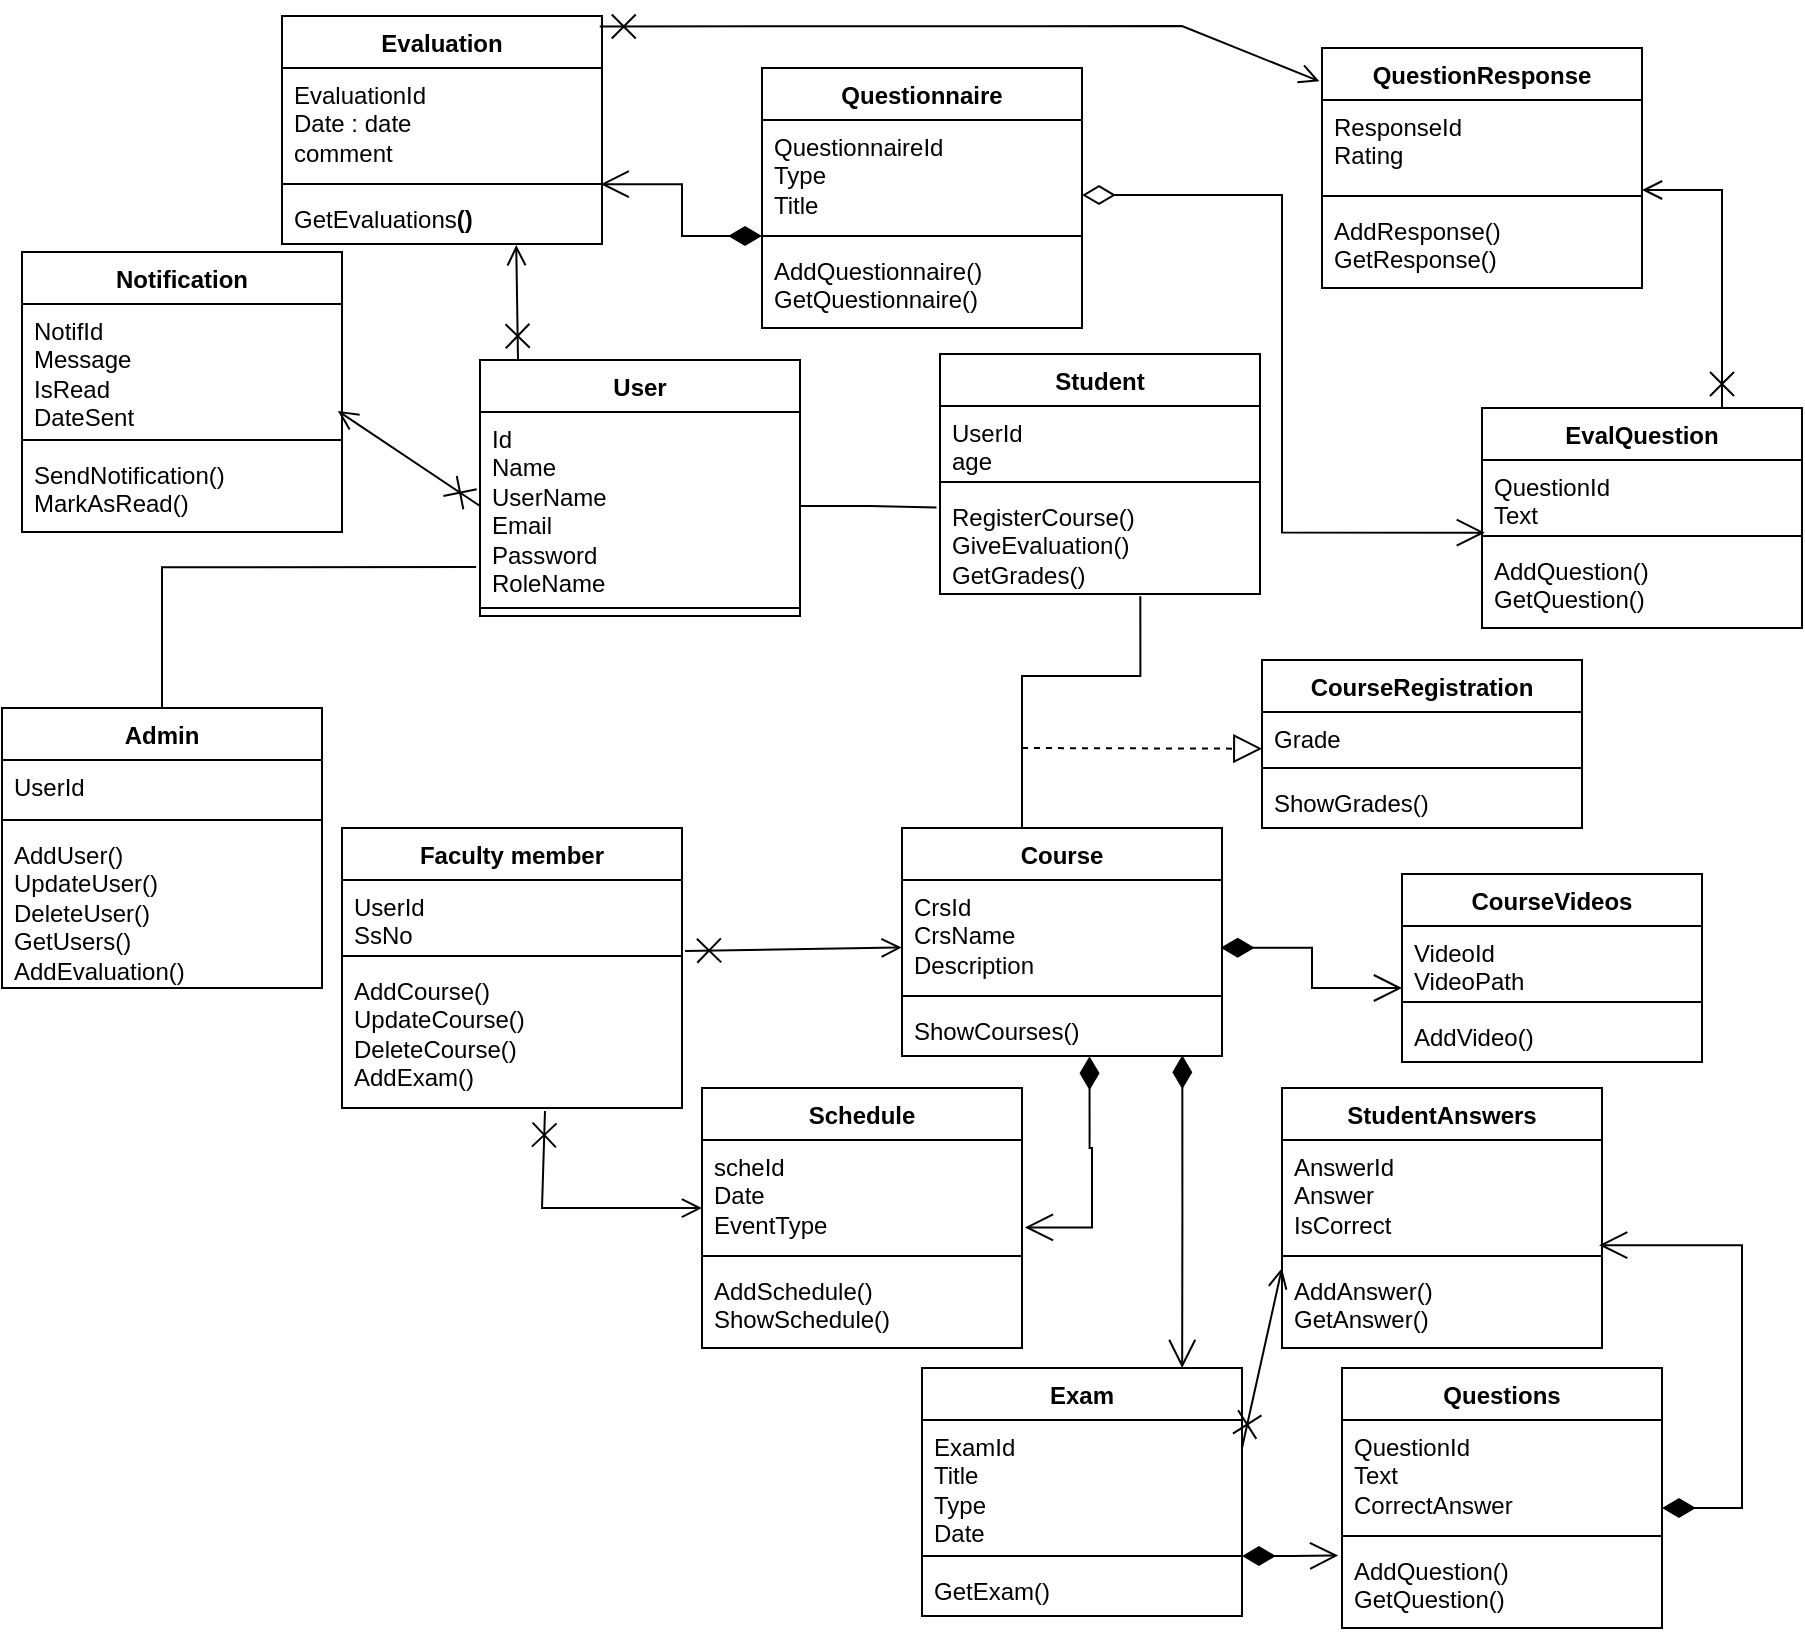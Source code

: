 <mxfile version="26.2.14">
  <diagram name="Page-1" id="9f46799a-70d6-7492-0946-bef42562c5a5">
    <mxGraphModel dx="732" dy="328" grid="1" gridSize="10" guides="1" tooltips="1" connect="1" arrows="1" fold="1" page="1" pageScale="1" pageWidth="1100" pageHeight="850" background="none" math="0" shadow="0">
      <root>
        <mxCell id="0" />
        <mxCell id="1" parent="0" />
        <mxCell id="fov3tvsZW59ARb7Naj-n-1" value="User" style="swimlane;fontStyle=1;align=center;verticalAlign=top;childLayout=stackLayout;horizontal=1;startSize=26;horizontalStack=0;resizeParent=1;resizeParentMax=0;resizeLast=0;collapsible=1;marginBottom=0;whiteSpace=wrap;html=1;" vertex="1" parent="1">
          <mxGeometry x="249" y="206" width="160" height="128" as="geometry" />
        </mxCell>
        <mxCell id="fov3tvsZW59ARb7Naj-n-2" value="&lt;div&gt;Id&lt;/div&gt;Name&lt;div&gt;UserName&lt;/div&gt;&lt;div&gt;&lt;span style=&quot;background-color: transparent; color: light-dark(rgb(0, 0, 0), rgb(255, 255, 255));&quot;&gt;Email&lt;/span&gt;&lt;/div&gt;&lt;div&gt;Password&amp;nbsp;&lt;/div&gt;&lt;div&gt;RoleName&lt;br&gt;&lt;div&gt;&lt;br&gt;&lt;/div&gt;&lt;/div&gt;" style="text;strokeColor=none;fillColor=none;align=left;verticalAlign=top;spacingLeft=4;spacingRight=4;overflow=hidden;rotatable=0;points=[[0,0.5],[1,0.5]];portConstraint=eastwest;whiteSpace=wrap;html=1;" vertex="1" parent="fov3tvsZW59ARb7Naj-n-1">
          <mxGeometry y="26" width="160" height="94" as="geometry" />
        </mxCell>
        <mxCell id="fov3tvsZW59ARb7Naj-n-3" value="" style="line;strokeWidth=1;fillColor=none;align=left;verticalAlign=middle;spacingTop=-1;spacingLeft=3;spacingRight=3;rotatable=0;labelPosition=right;points=[];portConstraint=eastwest;strokeColor=inherit;" vertex="1" parent="fov3tvsZW59ARb7Naj-n-1">
          <mxGeometry y="120" width="160" height="8" as="geometry" />
        </mxCell>
        <mxCell id="fov3tvsZW59ARb7Naj-n-5" value="Student" style="swimlane;fontStyle=1;align=center;verticalAlign=top;childLayout=stackLayout;horizontal=1;startSize=26;horizontalStack=0;resizeParent=1;resizeParentMax=0;resizeLast=0;collapsible=1;marginBottom=0;whiteSpace=wrap;html=1;" vertex="1" parent="1">
          <mxGeometry x="479" y="203" width="160" height="120" as="geometry">
            <mxRectangle x="190" y="400" width="80" height="30" as="alternateBounds" />
          </mxGeometry>
        </mxCell>
        <mxCell id="fov3tvsZW59ARb7Naj-n-6" value="UserId&lt;div&gt;age&lt;/div&gt;" style="text;strokeColor=none;fillColor=none;align=left;verticalAlign=top;spacingLeft=4;spacingRight=4;overflow=hidden;rotatable=0;points=[[0,0.5],[1,0.5]];portConstraint=eastwest;whiteSpace=wrap;html=1;" vertex="1" parent="fov3tvsZW59ARb7Naj-n-5">
          <mxGeometry y="26" width="160" height="34" as="geometry" />
        </mxCell>
        <mxCell id="fov3tvsZW59ARb7Naj-n-7" value="" style="line;strokeWidth=1;fillColor=none;align=left;verticalAlign=middle;spacingTop=-1;spacingLeft=3;spacingRight=3;rotatable=0;labelPosition=right;points=[];portConstraint=eastwest;strokeColor=inherit;" vertex="1" parent="fov3tvsZW59ARb7Naj-n-5">
          <mxGeometry y="60" width="160" height="8" as="geometry" />
        </mxCell>
        <mxCell id="fov3tvsZW59ARb7Naj-n-8" value="RegisterCourse()&lt;div&gt;GiveEvaluation()&lt;br&gt;&lt;/div&gt;&lt;div&gt;GetGrades()&lt;/div&gt;&lt;div&gt;&lt;br&gt;&lt;/div&gt;" style="text;strokeColor=none;fillColor=none;align=left;verticalAlign=top;spacingLeft=4;spacingRight=4;overflow=hidden;rotatable=0;points=[[0,0.5],[1,0.5]];portConstraint=eastwest;whiteSpace=wrap;html=1;" vertex="1" parent="fov3tvsZW59ARb7Naj-n-5">
          <mxGeometry y="68" width="160" height="52" as="geometry" />
        </mxCell>
        <mxCell id="fov3tvsZW59ARb7Naj-n-9" value="Faculty member" style="swimlane;fontStyle=1;align=center;verticalAlign=top;childLayout=stackLayout;horizontal=1;startSize=26;horizontalStack=0;resizeParent=1;resizeParentMax=0;resizeLast=0;collapsible=1;marginBottom=0;whiteSpace=wrap;html=1;" vertex="1" parent="1">
          <mxGeometry x="180" y="440" width="170" height="140" as="geometry" />
        </mxCell>
        <mxCell id="fov3tvsZW59ARb7Naj-n-10" value="UserId&lt;div&gt;SsNo&amp;nbsp;&lt;/div&gt;" style="text;strokeColor=none;fillColor=none;align=left;verticalAlign=top;spacingLeft=4;spacingRight=4;overflow=hidden;rotatable=0;points=[[0,0.5],[1,0.5]];portConstraint=eastwest;whiteSpace=wrap;html=1;" vertex="1" parent="fov3tvsZW59ARb7Naj-n-9">
          <mxGeometry y="26" width="170" height="34" as="geometry" />
        </mxCell>
        <mxCell id="fov3tvsZW59ARb7Naj-n-11" value="" style="line;strokeWidth=1;fillColor=none;align=left;verticalAlign=middle;spacingTop=-1;spacingLeft=3;spacingRight=3;rotatable=0;labelPosition=right;points=[];portConstraint=eastwest;strokeColor=inherit;" vertex="1" parent="fov3tvsZW59ARb7Naj-n-9">
          <mxGeometry y="60" width="170" height="8" as="geometry" />
        </mxCell>
        <mxCell id="fov3tvsZW59ARb7Naj-n-61" value="AddCourse()&lt;div&gt;UpdateCourse()&lt;/div&gt;&lt;div&gt;DeleteCourse()&lt;/div&gt;&lt;div&gt;AddExam()&lt;/div&gt;&lt;div&gt;&lt;br&gt;&lt;/div&gt;" style="text;strokeColor=none;fillColor=none;align=left;verticalAlign=top;spacingLeft=4;spacingRight=4;overflow=hidden;rotatable=0;points=[[0,0.5],[1,0.5]];portConstraint=eastwest;whiteSpace=wrap;html=1;" vertex="1" parent="fov3tvsZW59ARb7Naj-n-9">
          <mxGeometry y="68" width="170" height="72" as="geometry" />
        </mxCell>
        <mxCell id="fov3tvsZW59ARb7Naj-n-13" value="Course" style="swimlane;fontStyle=1;align=center;verticalAlign=top;childLayout=stackLayout;horizontal=1;startSize=26;horizontalStack=0;resizeParent=1;resizeParentMax=0;resizeLast=0;collapsible=1;marginBottom=0;whiteSpace=wrap;html=1;" vertex="1" parent="1">
          <mxGeometry x="460" y="440" width="160" height="114" as="geometry" />
        </mxCell>
        <mxCell id="fov3tvsZW59ARb7Naj-n-14" value="CrsId&lt;div&gt;CrsName&amp;nbsp;&lt;/div&gt;&lt;div&gt;Description&lt;/div&gt;" style="text;strokeColor=none;fillColor=none;align=left;verticalAlign=top;spacingLeft=4;spacingRight=4;overflow=hidden;rotatable=0;points=[[0,0.5],[1,0.5]];portConstraint=eastwest;whiteSpace=wrap;html=1;" vertex="1" parent="fov3tvsZW59ARb7Naj-n-13">
          <mxGeometry y="26" width="160" height="54" as="geometry" />
        </mxCell>
        <mxCell id="fov3tvsZW59ARb7Naj-n-15" value="" style="line;strokeWidth=1;fillColor=none;align=left;verticalAlign=middle;spacingTop=-1;spacingLeft=3;spacingRight=3;rotatable=0;labelPosition=right;points=[];portConstraint=eastwest;strokeColor=inherit;" vertex="1" parent="fov3tvsZW59ARb7Naj-n-13">
          <mxGeometry y="80" width="160" height="8" as="geometry" />
        </mxCell>
        <mxCell id="fov3tvsZW59ARb7Naj-n-16" value="ShowCourses()" style="text;strokeColor=none;fillColor=none;align=left;verticalAlign=top;spacingLeft=4;spacingRight=4;overflow=hidden;rotatable=0;points=[[0,0.5],[1,0.5]];portConstraint=eastwest;whiteSpace=wrap;html=1;" vertex="1" parent="fov3tvsZW59ARb7Naj-n-13">
          <mxGeometry y="88" width="160" height="26" as="geometry" />
        </mxCell>
        <mxCell id="fov3tvsZW59ARb7Naj-n-17" value="CourseRegistration" style="swimlane;fontStyle=1;align=center;verticalAlign=top;childLayout=stackLayout;horizontal=1;startSize=26;horizontalStack=0;resizeParent=1;resizeParentMax=0;resizeLast=0;collapsible=1;marginBottom=0;whiteSpace=wrap;html=1;" vertex="1" parent="1">
          <mxGeometry x="640" y="356" width="160" height="84" as="geometry" />
        </mxCell>
        <mxCell id="fov3tvsZW59ARb7Naj-n-18" value="Grade" style="text;strokeColor=none;fillColor=none;align=left;verticalAlign=top;spacingLeft=4;spacingRight=4;overflow=hidden;rotatable=0;points=[[0,0.5],[1,0.5]];portConstraint=eastwest;whiteSpace=wrap;html=1;" vertex="1" parent="fov3tvsZW59ARb7Naj-n-17">
          <mxGeometry y="26" width="160" height="24" as="geometry" />
        </mxCell>
        <mxCell id="fov3tvsZW59ARb7Naj-n-19" value="" style="line;strokeWidth=1;fillColor=none;align=left;verticalAlign=middle;spacingTop=-1;spacingLeft=3;spacingRight=3;rotatable=0;labelPosition=right;points=[];portConstraint=eastwest;strokeColor=inherit;" vertex="1" parent="fov3tvsZW59ARb7Naj-n-17">
          <mxGeometry y="50" width="160" height="8" as="geometry" />
        </mxCell>
        <mxCell id="fov3tvsZW59ARb7Naj-n-20" value="ShowGrades()" style="text;strokeColor=none;fillColor=none;align=left;verticalAlign=top;spacingLeft=4;spacingRight=4;overflow=hidden;rotatable=0;points=[[0,0.5],[1,0.5]];portConstraint=eastwest;whiteSpace=wrap;html=1;" vertex="1" parent="fov3tvsZW59ARb7Naj-n-17">
          <mxGeometry y="58" width="160" height="26" as="geometry" />
        </mxCell>
        <mxCell id="fov3tvsZW59ARb7Naj-n-21" value="Schedule" style="swimlane;fontStyle=1;align=center;verticalAlign=top;childLayout=stackLayout;horizontal=1;startSize=26;horizontalStack=0;resizeParent=1;resizeParentMax=0;resizeLast=0;collapsible=1;marginBottom=0;whiteSpace=wrap;html=1;" vertex="1" parent="1">
          <mxGeometry x="360" y="570" width="160" height="130" as="geometry" />
        </mxCell>
        <mxCell id="fov3tvsZW59ARb7Naj-n-22" value="scheId&amp;nbsp;&lt;div&gt;Date&amp;nbsp;&lt;/div&gt;&lt;div&gt;EventType&amp;nbsp;&lt;/div&gt;" style="text;strokeColor=none;fillColor=none;align=left;verticalAlign=top;spacingLeft=4;spacingRight=4;overflow=hidden;rotatable=0;points=[[0,0.5],[1,0.5]];portConstraint=eastwest;whiteSpace=wrap;html=1;" vertex="1" parent="fov3tvsZW59ARb7Naj-n-21">
          <mxGeometry y="26" width="160" height="54" as="geometry" />
        </mxCell>
        <mxCell id="fov3tvsZW59ARb7Naj-n-23" value="" style="line;strokeWidth=1;fillColor=none;align=left;verticalAlign=middle;spacingTop=-1;spacingLeft=3;spacingRight=3;rotatable=0;labelPosition=right;points=[];portConstraint=eastwest;strokeColor=inherit;" vertex="1" parent="fov3tvsZW59ARb7Naj-n-21">
          <mxGeometry y="80" width="160" height="8" as="geometry" />
        </mxCell>
        <mxCell id="fov3tvsZW59ARb7Naj-n-24" value="AddSchedule()&lt;br&gt;ShowSchedule()" style="text;strokeColor=none;fillColor=none;align=left;verticalAlign=top;spacingLeft=4;spacingRight=4;overflow=hidden;rotatable=0;points=[[0,0.5],[1,0.5]];portConstraint=eastwest;whiteSpace=wrap;html=1;" vertex="1" parent="fov3tvsZW59ARb7Naj-n-21">
          <mxGeometry y="88" width="160" height="42" as="geometry" />
        </mxCell>
        <mxCell id="fov3tvsZW59ARb7Naj-n-25" value="CourseVideos" style="swimlane;fontStyle=1;align=center;verticalAlign=top;childLayout=stackLayout;horizontal=1;startSize=26;horizontalStack=0;resizeParent=1;resizeParentMax=0;resizeLast=0;collapsible=1;marginBottom=0;whiteSpace=wrap;html=1;" vertex="1" parent="1">
          <mxGeometry x="710" y="463" width="150" height="94" as="geometry" />
        </mxCell>
        <mxCell id="fov3tvsZW59ARb7Naj-n-26" value="VideoId&amp;nbsp;&lt;div&gt;VideoPath&lt;/div&gt;&lt;div&gt;&lt;br&gt;&lt;/div&gt;" style="text;strokeColor=none;fillColor=none;align=left;verticalAlign=top;spacingLeft=4;spacingRight=4;overflow=hidden;rotatable=0;points=[[0,0.5],[1,0.5]];portConstraint=eastwest;whiteSpace=wrap;html=1;" vertex="1" parent="fov3tvsZW59ARb7Naj-n-25">
          <mxGeometry y="26" width="150" height="34" as="geometry" />
        </mxCell>
        <mxCell id="fov3tvsZW59ARb7Naj-n-27" value="" style="line;strokeWidth=1;fillColor=none;align=left;verticalAlign=middle;spacingTop=-1;spacingLeft=3;spacingRight=3;rotatable=0;labelPosition=right;points=[];portConstraint=eastwest;strokeColor=inherit;" vertex="1" parent="fov3tvsZW59ARb7Naj-n-25">
          <mxGeometry y="60" width="150" height="8" as="geometry" />
        </mxCell>
        <mxCell id="fov3tvsZW59ARb7Naj-n-28" value="AddVideo()" style="text;strokeColor=none;fillColor=none;align=left;verticalAlign=top;spacingLeft=4;spacingRight=4;overflow=hidden;rotatable=0;points=[[0,0.5],[1,0.5]];portConstraint=eastwest;whiteSpace=wrap;html=1;" vertex="1" parent="fov3tvsZW59ARb7Naj-n-25">
          <mxGeometry y="68" width="150" height="26" as="geometry" />
        </mxCell>
        <mxCell id="fov3tvsZW59ARb7Naj-n-29" value="Exam" style="swimlane;fontStyle=1;align=center;verticalAlign=top;childLayout=stackLayout;horizontal=1;startSize=26;horizontalStack=0;resizeParent=1;resizeParentMax=0;resizeLast=0;collapsible=1;marginBottom=0;whiteSpace=wrap;html=1;" vertex="1" parent="1">
          <mxGeometry x="470" y="710" width="160" height="124" as="geometry" />
        </mxCell>
        <mxCell id="fov3tvsZW59ARb7Naj-n-30" value="ExamId&amp;nbsp;&lt;div&gt;Title&amp;nbsp;&amp;nbsp;&lt;/div&gt;&lt;div&gt;Type&amp;nbsp;&amp;nbsp;&lt;/div&gt;&lt;div&gt;Date&amp;nbsp;&lt;/div&gt;&lt;div&gt;&lt;br&gt;&lt;/div&gt;" style="text;strokeColor=none;fillColor=none;align=left;verticalAlign=top;spacingLeft=4;spacingRight=4;overflow=hidden;rotatable=0;points=[[0,0.5],[1,0.5]];portConstraint=eastwest;whiteSpace=wrap;html=1;" vertex="1" parent="fov3tvsZW59ARb7Naj-n-29">
          <mxGeometry y="26" width="160" height="64" as="geometry" />
        </mxCell>
        <mxCell id="fov3tvsZW59ARb7Naj-n-31" value="" style="line;strokeWidth=1;fillColor=none;align=left;verticalAlign=middle;spacingTop=-1;spacingLeft=3;spacingRight=3;rotatable=0;labelPosition=right;points=[];portConstraint=eastwest;strokeColor=inherit;" vertex="1" parent="fov3tvsZW59ARb7Naj-n-29">
          <mxGeometry y="90" width="160" height="8" as="geometry" />
        </mxCell>
        <mxCell id="fov3tvsZW59ARb7Naj-n-32" value="GetExam()" style="text;strokeColor=none;fillColor=none;align=left;verticalAlign=top;spacingLeft=4;spacingRight=4;overflow=hidden;rotatable=0;points=[[0,0.5],[1,0.5]];portConstraint=eastwest;whiteSpace=wrap;html=1;" vertex="1" parent="fov3tvsZW59ARb7Naj-n-29">
          <mxGeometry y="98" width="160" height="26" as="geometry" />
        </mxCell>
        <mxCell id="fov3tvsZW59ARb7Naj-n-37" value="StudentAnswers" style="swimlane;fontStyle=1;align=center;verticalAlign=top;childLayout=stackLayout;horizontal=1;startSize=26;horizontalStack=0;resizeParent=1;resizeParentMax=0;resizeLast=0;collapsible=1;marginBottom=0;whiteSpace=wrap;html=1;" vertex="1" parent="1">
          <mxGeometry x="650" y="570" width="160" height="130" as="geometry" />
        </mxCell>
        <mxCell id="fov3tvsZW59ARb7Naj-n-38" value="AnswerId&lt;div&gt;Answer&amp;nbsp;&lt;/div&gt;&lt;div&gt;IsCorrect&amp;nbsp;&lt;/div&gt;" style="text;strokeColor=none;fillColor=none;align=left;verticalAlign=top;spacingLeft=4;spacingRight=4;overflow=hidden;rotatable=0;points=[[0,0.5],[1,0.5]];portConstraint=eastwest;whiteSpace=wrap;html=1;" vertex="1" parent="fov3tvsZW59ARb7Naj-n-37">
          <mxGeometry y="26" width="160" height="54" as="geometry" />
        </mxCell>
        <mxCell id="fov3tvsZW59ARb7Naj-n-39" value="" style="line;strokeWidth=1;fillColor=none;align=left;verticalAlign=middle;spacingTop=-1;spacingLeft=3;spacingRight=3;rotatable=0;labelPosition=right;points=[];portConstraint=eastwest;strokeColor=inherit;" vertex="1" parent="fov3tvsZW59ARb7Naj-n-37">
          <mxGeometry y="80" width="160" height="8" as="geometry" />
        </mxCell>
        <mxCell id="fov3tvsZW59ARb7Naj-n-40" value="AddAnswer()&lt;br&gt;GetAnswer()" style="text;strokeColor=none;fillColor=none;align=left;verticalAlign=top;spacingLeft=4;spacingRight=4;overflow=hidden;rotatable=0;points=[[0,0.5],[1,0.5]];portConstraint=eastwest;whiteSpace=wrap;html=1;" vertex="1" parent="fov3tvsZW59ARb7Naj-n-37">
          <mxGeometry y="88" width="160" height="42" as="geometry" />
        </mxCell>
        <mxCell id="fov3tvsZW59ARb7Naj-n-41" value="Notification" style="swimlane;fontStyle=1;align=center;verticalAlign=top;childLayout=stackLayout;horizontal=1;startSize=26;horizontalStack=0;resizeParent=1;resizeParentMax=0;resizeLast=0;collapsible=1;marginBottom=0;whiteSpace=wrap;html=1;" vertex="1" parent="1">
          <mxGeometry x="20" y="152" width="160" height="140" as="geometry" />
        </mxCell>
        <mxCell id="fov3tvsZW59ARb7Naj-n-42" value="NotifId&lt;div&gt;Message&amp;nbsp;&lt;/div&gt;&lt;div&gt;IsRead&lt;/div&gt;&lt;div&gt;DateSent&amp;nbsp;&lt;/div&gt;" style="text;strokeColor=none;fillColor=none;align=left;verticalAlign=top;spacingLeft=4;spacingRight=4;overflow=hidden;rotatable=0;points=[[0,0.5],[1,0.5]];portConstraint=eastwest;whiteSpace=wrap;html=1;" vertex="1" parent="fov3tvsZW59ARb7Naj-n-41">
          <mxGeometry y="26" width="160" height="64" as="geometry" />
        </mxCell>
        <mxCell id="fov3tvsZW59ARb7Naj-n-43" value="" style="line;strokeWidth=1;fillColor=none;align=left;verticalAlign=middle;spacingTop=-1;spacingLeft=3;spacingRight=3;rotatable=0;labelPosition=right;points=[];portConstraint=eastwest;strokeColor=inherit;" vertex="1" parent="fov3tvsZW59ARb7Naj-n-41">
          <mxGeometry y="90" width="160" height="8" as="geometry" />
        </mxCell>
        <mxCell id="fov3tvsZW59ARb7Naj-n-44" value="SendNotification()&lt;br&gt;MarkAsRead()" style="text;strokeColor=none;fillColor=none;align=left;verticalAlign=top;spacingLeft=4;spacingRight=4;overflow=hidden;rotatable=0;points=[[0,0.5],[1,0.5]];portConstraint=eastwest;whiteSpace=wrap;html=1;" vertex="1" parent="fov3tvsZW59ARb7Naj-n-41">
          <mxGeometry y="98" width="160" height="42" as="geometry" />
        </mxCell>
        <mxCell id="fov3tvsZW59ARb7Naj-n-45" value="Evaluation" style="swimlane;fontStyle=1;align=center;verticalAlign=top;childLayout=stackLayout;horizontal=1;startSize=26;horizontalStack=0;resizeParent=1;resizeParentMax=0;resizeLast=0;collapsible=1;marginBottom=0;whiteSpace=wrap;html=1;" vertex="1" parent="1">
          <mxGeometry x="150" y="34" width="160" height="114" as="geometry" />
        </mxCell>
        <mxCell id="fov3tvsZW59ARb7Naj-n-46" value="EvaluationId&amp;nbsp;&lt;div&gt;Date : date&lt;/div&gt;&lt;div&gt;comment&amp;nbsp;&lt;/div&gt;" style="text;strokeColor=none;fillColor=none;align=left;verticalAlign=top;spacingLeft=4;spacingRight=4;overflow=hidden;rotatable=0;points=[[0,0.5],[1,0.5]];portConstraint=eastwest;whiteSpace=wrap;html=1;" vertex="1" parent="fov3tvsZW59ARb7Naj-n-45">
          <mxGeometry y="26" width="160" height="54" as="geometry" />
        </mxCell>
        <mxCell id="fov3tvsZW59ARb7Naj-n-47" value="" style="line;strokeWidth=1;fillColor=none;align=left;verticalAlign=middle;spacingTop=-1;spacingLeft=3;spacingRight=3;rotatable=0;labelPosition=right;points=[];portConstraint=eastwest;strokeColor=inherit;" vertex="1" parent="fov3tvsZW59ARb7Naj-n-45">
          <mxGeometry y="80" width="160" height="8" as="geometry" />
        </mxCell>
        <mxCell id="fov3tvsZW59ARb7Naj-n-48" value="Get&lt;span style=&quot;text-align: center;&quot;&gt;Evaluations&lt;/span&gt;&lt;span style=&quot;font-weight: 700; text-align: center;&quot;&gt;()&lt;/span&gt;" style="text;strokeColor=none;fillColor=none;align=left;verticalAlign=top;spacingLeft=4;spacingRight=4;overflow=hidden;rotatable=0;points=[[0,0.5],[1,0.5]];portConstraint=eastwest;whiteSpace=wrap;html=1;" vertex="1" parent="fov3tvsZW59ARb7Naj-n-45">
          <mxGeometry y="88" width="160" height="26" as="geometry" />
        </mxCell>
        <mxCell id="fov3tvsZW59ARb7Naj-n-49" value="Questionnaire" style="swimlane;fontStyle=1;align=center;verticalAlign=top;childLayout=stackLayout;horizontal=1;startSize=26;horizontalStack=0;resizeParent=1;resizeParentMax=0;resizeLast=0;collapsible=1;marginBottom=0;whiteSpace=wrap;html=1;" vertex="1" parent="1">
          <mxGeometry x="390" y="60" width="160" height="130" as="geometry" />
        </mxCell>
        <mxCell id="fov3tvsZW59ARb7Naj-n-50" value="QuestionnaireId&amp;nbsp;&lt;div&gt;Type&amp;nbsp;&lt;/div&gt;&lt;div&gt;Title&amp;nbsp;&lt;br&gt;&lt;div&gt;&lt;br&gt;&lt;/div&gt;&lt;/div&gt;" style="text;strokeColor=none;fillColor=none;align=left;verticalAlign=top;spacingLeft=4;spacingRight=4;overflow=hidden;rotatable=0;points=[[0,0.5],[1,0.5]];portConstraint=eastwest;whiteSpace=wrap;html=1;" vertex="1" parent="fov3tvsZW59ARb7Naj-n-49">
          <mxGeometry y="26" width="160" height="54" as="geometry" />
        </mxCell>
        <mxCell id="fov3tvsZW59ARb7Naj-n-51" value="" style="line;strokeWidth=1;fillColor=none;align=left;verticalAlign=middle;spacingTop=-1;spacingLeft=3;spacingRight=3;rotatable=0;labelPosition=right;points=[];portConstraint=eastwest;strokeColor=inherit;" vertex="1" parent="fov3tvsZW59ARb7Naj-n-49">
          <mxGeometry y="80" width="160" height="8" as="geometry" />
        </mxCell>
        <mxCell id="fov3tvsZW59ARb7Naj-n-52" value="Add&lt;span style=&quot;text-align: center;&quot;&gt;Questionnaire()&lt;br&gt;Get&lt;/span&gt;&lt;span style=&quot;text-align: center;&quot;&gt;Questionnaire()&lt;/span&gt;" style="text;strokeColor=none;fillColor=none;align=left;verticalAlign=top;spacingLeft=4;spacingRight=4;overflow=hidden;rotatable=0;points=[[0,0.5],[1,0.5]];portConstraint=eastwest;whiteSpace=wrap;html=1;" vertex="1" parent="fov3tvsZW59ARb7Naj-n-49">
          <mxGeometry y="88" width="160" height="42" as="geometry" />
        </mxCell>
        <mxCell id="fov3tvsZW59ARb7Naj-n-53" value="EvalQuestion" style="swimlane;fontStyle=1;align=center;verticalAlign=top;childLayout=stackLayout;horizontal=1;startSize=26;horizontalStack=0;resizeParent=1;resizeParentMax=0;resizeLast=0;collapsible=1;marginBottom=0;whiteSpace=wrap;html=1;" vertex="1" parent="1">
          <mxGeometry x="750" y="230" width="160" height="110" as="geometry" />
        </mxCell>
        <mxCell id="fov3tvsZW59ARb7Naj-n-54" value="QuestionId&amp;nbsp;&lt;div&gt;Text&amp;nbsp;&lt;/div&gt;" style="text;strokeColor=none;fillColor=none;align=left;verticalAlign=top;spacingLeft=4;spacingRight=4;overflow=hidden;rotatable=0;points=[[0,0.5],[1,0.5]];portConstraint=eastwest;whiteSpace=wrap;html=1;" vertex="1" parent="fov3tvsZW59ARb7Naj-n-53">
          <mxGeometry y="26" width="160" height="34" as="geometry" />
        </mxCell>
        <mxCell id="fov3tvsZW59ARb7Naj-n-55" value="" style="line;strokeWidth=1;fillColor=none;align=left;verticalAlign=middle;spacingTop=-1;spacingLeft=3;spacingRight=3;rotatable=0;labelPosition=right;points=[];portConstraint=eastwest;strokeColor=inherit;" vertex="1" parent="fov3tvsZW59ARb7Naj-n-53">
          <mxGeometry y="60" width="160" height="8" as="geometry" />
        </mxCell>
        <mxCell id="fov3tvsZW59ARb7Naj-n-56" value="AddQuestion()&lt;br&gt;GetQuestion()" style="text;strokeColor=none;fillColor=none;align=left;verticalAlign=top;spacingLeft=4;spacingRight=4;overflow=hidden;rotatable=0;points=[[0,0.5],[1,0.5]];portConstraint=eastwest;whiteSpace=wrap;html=1;" vertex="1" parent="fov3tvsZW59ARb7Naj-n-53">
          <mxGeometry y="68" width="160" height="42" as="geometry" />
        </mxCell>
        <mxCell id="fov3tvsZW59ARb7Naj-n-57" value="QuestionResponse" style="swimlane;fontStyle=1;align=center;verticalAlign=top;childLayout=stackLayout;horizontal=1;startSize=26;horizontalStack=0;resizeParent=1;resizeParentMax=0;resizeLast=0;collapsible=1;marginBottom=0;whiteSpace=wrap;html=1;" vertex="1" parent="1">
          <mxGeometry x="670" y="50" width="160" height="120" as="geometry" />
        </mxCell>
        <mxCell id="fov3tvsZW59ARb7Naj-n-58" value="ResponseId&amp;nbsp;&lt;div&gt;Rating&amp;nbsp;&lt;/div&gt;" style="text;strokeColor=none;fillColor=none;align=left;verticalAlign=top;spacingLeft=4;spacingRight=4;overflow=hidden;rotatable=0;points=[[0,0.5],[1,0.5]];portConstraint=eastwest;whiteSpace=wrap;html=1;" vertex="1" parent="fov3tvsZW59ARb7Naj-n-57">
          <mxGeometry y="26" width="160" height="44" as="geometry" />
        </mxCell>
        <mxCell id="fov3tvsZW59ARb7Naj-n-59" value="" style="line;strokeWidth=1;fillColor=none;align=left;verticalAlign=middle;spacingTop=-1;spacingLeft=3;spacingRight=3;rotatable=0;labelPosition=right;points=[];portConstraint=eastwest;strokeColor=inherit;" vertex="1" parent="fov3tvsZW59ARb7Naj-n-57">
          <mxGeometry y="70" width="160" height="8" as="geometry" />
        </mxCell>
        <mxCell id="fov3tvsZW59ARb7Naj-n-60" value="AddResponse()&lt;br&gt;GetResponse()" style="text;strokeColor=none;fillColor=none;align=left;verticalAlign=top;spacingLeft=4;spacingRight=4;overflow=hidden;rotatable=0;points=[[0,0.5],[1,0.5]];portConstraint=eastwest;whiteSpace=wrap;html=1;" vertex="1" parent="fov3tvsZW59ARb7Naj-n-57">
          <mxGeometry y="78" width="160" height="42" as="geometry" />
        </mxCell>
        <mxCell id="fov3tvsZW59ARb7Naj-n-63" value="Admin" style="swimlane;fontStyle=1;align=center;verticalAlign=top;childLayout=stackLayout;horizontal=1;startSize=26;horizontalStack=0;resizeParent=1;resizeParentMax=0;resizeLast=0;collapsible=1;marginBottom=0;whiteSpace=wrap;html=1;" vertex="1" parent="1">
          <mxGeometry x="10" y="380" width="160" height="140" as="geometry" />
        </mxCell>
        <mxCell id="fov3tvsZW59ARb7Naj-n-64" value="UserId" style="text;strokeColor=none;fillColor=none;align=left;verticalAlign=top;spacingLeft=4;spacingRight=4;overflow=hidden;rotatable=0;points=[[0,0.5],[1,0.5]];portConstraint=eastwest;whiteSpace=wrap;html=1;" vertex="1" parent="fov3tvsZW59ARb7Naj-n-63">
          <mxGeometry y="26" width="160" height="26" as="geometry" />
        </mxCell>
        <mxCell id="fov3tvsZW59ARb7Naj-n-65" value="" style="line;strokeWidth=1;fillColor=none;align=left;verticalAlign=middle;spacingTop=-1;spacingLeft=3;spacingRight=3;rotatable=0;labelPosition=right;points=[];portConstraint=eastwest;strokeColor=inherit;" vertex="1" parent="fov3tvsZW59ARb7Naj-n-63">
          <mxGeometry y="52" width="160" height="8" as="geometry" />
        </mxCell>
        <mxCell id="fov3tvsZW59ARb7Naj-n-66" value="AddUser()&lt;br&gt;UpdateUser()&lt;br&gt;DeleteUser()&lt;br&gt;GetUsers()&lt;br&gt;AddEvaluation()" style="text;strokeColor=none;fillColor=none;align=left;verticalAlign=top;spacingLeft=4;spacingRight=4;overflow=hidden;rotatable=0;points=[[0,0.5],[1,0.5]];portConstraint=eastwest;whiteSpace=wrap;html=1;" vertex="1" parent="fov3tvsZW59ARb7Naj-n-63">
          <mxGeometry y="60" width="160" height="80" as="geometry" />
        </mxCell>
        <mxCell id="fov3tvsZW59ARb7Naj-n-67" value="" style="endArrow=open;startArrow=cross;endFill=0;startFill=0;endSize=8;startSize=10;html=1;rounded=0;entryX=0.987;entryY=0.835;entryDx=0;entryDy=0;entryPerimeter=0;exitX=0;exitY=0.5;exitDx=0;exitDy=0;" edge="1" parent="1" source="fov3tvsZW59ARb7Naj-n-2" target="fov3tvsZW59ARb7Naj-n-42">
          <mxGeometry width="160" relative="1" as="geometry">
            <mxPoint x="-60" y="400" as="sourcePoint" />
            <mxPoint x="100" y="400" as="targetPoint" />
          </mxGeometry>
        </mxCell>
        <mxCell id="fov3tvsZW59ARb7Naj-n-71" value="" style="endArrow=none;html=1;edgeStyle=orthogonalEdgeStyle;rounded=0;exitX=1;exitY=0.5;exitDx=0;exitDy=0;entryX=-0.011;entryY=0.169;entryDx=0;entryDy=0;entryPerimeter=0;" edge="1" parent="1" source="fov3tvsZW59ARb7Naj-n-2" target="fov3tvsZW59ARb7Naj-n-8">
          <mxGeometry relative="1" as="geometry">
            <mxPoint x="330" y="320" as="sourcePoint" />
            <mxPoint x="390" y="320" as="targetPoint" />
          </mxGeometry>
        </mxCell>
        <mxCell id="fov3tvsZW59ARb7Naj-n-84" value="" style="endArrow=open;startArrow=cross;endFill=0;startFill=0;endSize=8;startSize=10;html=1;rounded=0;entryX=-0.001;entryY=0.625;entryDx=0;entryDy=0;entryPerimeter=0;exitX=1.009;exitY=1.043;exitDx=0;exitDy=0;exitPerimeter=0;" edge="1" parent="1" source="fov3tvsZW59ARb7Naj-n-10" target="fov3tvsZW59ARb7Naj-n-14">
          <mxGeometry width="160" relative="1" as="geometry">
            <mxPoint x="356" y="520" as="sourcePoint" />
            <mxPoint x="460" y="530" as="targetPoint" />
          </mxGeometry>
        </mxCell>
        <mxCell id="fov3tvsZW59ARb7Naj-n-85" value="" style="endArrow=open;html=1;endSize=12;startArrow=diamondThin;startSize=14;startFill=1;edgeStyle=orthogonalEdgeStyle;align=left;verticalAlign=bottom;rounded=0;exitX=0.996;exitY=0.627;exitDx=0;exitDy=0;exitPerimeter=0;entryX=0;entryY=0.912;entryDx=0;entryDy=0;entryPerimeter=0;" edge="1" parent="1" source="fov3tvsZW59ARb7Naj-n-14" target="fov3tvsZW59ARb7Naj-n-26">
          <mxGeometry x="-1" y="3" relative="1" as="geometry">
            <mxPoint x="650" y="630" as="sourcePoint" />
            <mxPoint x="710" y="524" as="targetPoint" />
          </mxGeometry>
        </mxCell>
        <mxCell id="fov3tvsZW59ARb7Naj-n-86" value="" style="endArrow=none;html=1;edgeStyle=orthogonalEdgeStyle;rounded=0;exitX=0.626;exitY=1.021;exitDx=0;exitDy=0;exitPerimeter=0;entryX=0.375;entryY=0;entryDx=0;entryDy=0;entryPerimeter=0;" edge="1" parent="1" source="fov3tvsZW59ARb7Naj-n-8" target="fov3tvsZW59ARb7Naj-n-13">
          <mxGeometry relative="1" as="geometry">
            <mxPoint x="519.84" y="334.002" as="sourcePoint" />
            <mxPoint x="520" y="453.67" as="targetPoint" />
            <Array as="points">
              <mxPoint x="520" y="364" />
            </Array>
          </mxGeometry>
        </mxCell>
        <mxCell id="fov3tvsZW59ARb7Naj-n-89" value="" style="endArrow=block;dashed=1;endFill=0;endSize=12;html=1;rounded=0;entryX=0.001;entryY=0.765;entryDx=0;entryDy=0;entryPerimeter=0;" edge="1" parent="1" target="fov3tvsZW59ARb7Naj-n-18">
          <mxGeometry width="160" relative="1" as="geometry">
            <mxPoint x="520" y="400" as="sourcePoint" />
            <mxPoint x="610" y="400" as="targetPoint" />
          </mxGeometry>
        </mxCell>
        <mxCell id="fov3tvsZW59ARb7Naj-n-90" value="" style="endArrow=open;startArrow=cross;endFill=0;startFill=0;endSize=8;startSize=10;html=1;rounded=0;exitX=0.597;exitY=1.021;exitDx=0;exitDy=0;exitPerimeter=0;entryX=0;entryY=0.63;entryDx=0;entryDy=0;entryPerimeter=0;" edge="1" parent="1" source="fov3tvsZW59ARb7Naj-n-61" target="fov3tvsZW59ARb7Naj-n-22">
          <mxGeometry width="160" relative="1" as="geometry">
            <mxPoint x="390" y="630" as="sourcePoint" />
            <mxPoint x="279.515" y="720" as="targetPoint" />
            <Array as="points">
              <mxPoint x="280" y="630" />
            </Array>
          </mxGeometry>
        </mxCell>
        <mxCell id="fov3tvsZW59ARb7Naj-n-91" value="" style="endArrow=open;html=1;endSize=12;startArrow=diamondThin;startSize=14;startFill=1;edgeStyle=orthogonalEdgeStyle;align=left;verticalAlign=bottom;rounded=0;exitX=0.586;exitY=1.005;exitDx=0;exitDy=0;exitPerimeter=0;entryX=1.009;entryY=0.81;entryDx=0;entryDy=0;entryPerimeter=0;" edge="1" parent="1" source="fov3tvsZW59ARb7Naj-n-16" target="fov3tvsZW59ARb7Naj-n-22">
          <mxGeometry x="-1" y="3" relative="1" as="geometry">
            <mxPoint x="554.12" y="580.004" as="sourcePoint" />
            <mxPoint x="540" y="640" as="targetPoint" />
            <Array as="points">
              <mxPoint x="554" y="600" />
              <mxPoint x="555" y="600" />
              <mxPoint x="555" y="640" />
            </Array>
          </mxGeometry>
        </mxCell>
        <mxCell id="fov3tvsZW59ARb7Naj-n-92" value="" style="endArrow=open;html=1;endSize=12;startArrow=diamondThin;startSize=14;startFill=1;edgeStyle=orthogonalEdgeStyle;align=left;verticalAlign=bottom;rounded=0;exitX=0.876;exitY=0.987;exitDx=0;exitDy=0;exitPerimeter=0;entryX=0.813;entryY=0;entryDx=0;entryDy=0;entryPerimeter=0;" edge="1" parent="1" source="fov3tvsZW59ARb7Naj-n-16" target="fov3tvsZW59ARb7Naj-n-29">
          <mxGeometry x="-1" y="3" relative="1" as="geometry">
            <mxPoint x="580" y="650" as="sourcePoint" />
            <mxPoint x="590" y="690" as="targetPoint" />
            <Array as="points">
              <mxPoint x="600" y="632" />
              <mxPoint x="600" y="690" />
            </Array>
          </mxGeometry>
        </mxCell>
        <mxCell id="fov3tvsZW59ARb7Naj-n-93" value="" style="endArrow=open;html=1;endSize=12;startArrow=diamondThin;startSize=14;startFill=1;edgeStyle=orthogonalEdgeStyle;align=left;verticalAlign=bottom;rounded=0;entryX=-0.012;entryY=0.137;entryDx=0;entryDy=0;entryPerimeter=0;" edge="1" parent="1" source="fov3tvsZW59ARb7Naj-n-31" target="fov3tvsZW59ARb7Naj-n-36">
          <mxGeometry x="-1" y="3" relative="1" as="geometry">
            <mxPoint x="650" y="940" as="sourcePoint" />
            <mxPoint x="718.515" y="870" as="targetPoint" />
          </mxGeometry>
        </mxCell>
        <mxCell id="fov3tvsZW59ARb7Naj-n-98" value="" style="endArrow=open;startArrow=cross;endFill=0;startFill=0;endSize=8;startSize=10;html=1;rounded=0;entryX=0;entryY=0.048;entryDx=0;entryDy=0;entryPerimeter=0;" edge="1" parent="1" target="fov3tvsZW59ARb7Naj-n-40">
          <mxGeometry width="160" relative="1" as="geometry">
            <mxPoint x="630" y="750" as="sourcePoint" />
            <mxPoint x="650" y="690" as="targetPoint" />
            <Array as="points" />
          </mxGeometry>
        </mxCell>
        <mxCell id="fov3tvsZW59ARb7Naj-n-99" value="" style="endArrow=open;html=1;endSize=12;startArrow=diamondThin;startSize=14;startFill=1;edgeStyle=orthogonalEdgeStyle;align=left;verticalAlign=bottom;rounded=0;entryX=0.991;entryY=0.974;entryDx=0;entryDy=0;entryPerimeter=0;exitX=1;exitY=0.815;exitDx=0;exitDy=0;exitPerimeter=0;" edge="1" parent="1" source="fov3tvsZW59ARb7Naj-n-34" target="fov3tvsZW59ARb7Naj-n-38">
          <mxGeometry x="-1" y="3" relative="1" as="geometry">
            <mxPoint x="860" y="780" as="sourcePoint" />
            <mxPoint x="880" y="680" as="targetPoint" />
            <Array as="points">
              <mxPoint x="880" y="780" />
              <mxPoint x="880" y="649" />
            </Array>
          </mxGeometry>
        </mxCell>
        <mxCell id="fov3tvsZW59ARb7Naj-n-100" value="" style="endArrow=open;startArrow=cross;endFill=0;startFill=0;endSize=8;startSize=10;html=1;rounded=0;entryX=0.732;entryY=1.021;entryDx=0;entryDy=0;entryPerimeter=0;" edge="1" parent="1" target="fov3tvsZW59ARb7Naj-n-48">
          <mxGeometry width="160" relative="1" as="geometry">
            <mxPoint x="268" y="206" as="sourcePoint" />
            <mxPoint x="268.12" y="154.702" as="targetPoint" />
          </mxGeometry>
        </mxCell>
        <mxCell id="fov3tvsZW59ARb7Naj-n-101" value="" style="endArrow=open;html=1;endSize=12;startArrow=diamondThin;startSize=14;startFill=1;edgeStyle=orthogonalEdgeStyle;align=left;verticalAlign=bottom;rounded=0;entryX=0.996;entryY=0.514;entryDx=0;entryDy=0;entryPerimeter=0;" edge="1" parent="1" source="fov3tvsZW59ARb7Naj-n-51" target="fov3tvsZW59ARb7Naj-n-47">
          <mxGeometry x="-1" y="3" relative="1" as="geometry">
            <mxPoint x="400" y="120" as="sourcePoint" />
            <mxPoint x="470" y="180" as="targetPoint" />
          </mxGeometry>
        </mxCell>
        <mxCell id="fov3tvsZW59ARb7Naj-n-102" value="" style="endArrow=open;html=1;endSize=12;startArrow=diamondThin;startSize=14;startFill=0;edgeStyle=orthogonalEdgeStyle;rounded=0;entryX=0.009;entryY=1.069;entryDx=0;entryDy=0;entryPerimeter=0;exitX=1;exitY=0.695;exitDx=0;exitDy=0;exitPerimeter=0;" edge="1" parent="1" source="fov3tvsZW59ARb7Naj-n-50" target="fov3tvsZW59ARb7Naj-n-54">
          <mxGeometry relative="1" as="geometry">
            <mxPoint x="570" y="106" as="sourcePoint" />
            <mxPoint x="630" y="107" as="targetPoint" />
          </mxGeometry>
        </mxCell>
        <mxCell id="fov3tvsZW59ARb7Naj-n-108" value="" style="endArrow=none;html=1;edgeStyle=orthogonalEdgeStyle;rounded=0;exitX=0.5;exitY=0;exitDx=0;exitDy=0;entryX=-0.012;entryY=0.825;entryDx=0;entryDy=0;entryPerimeter=0;" edge="1" parent="1" source="fov3tvsZW59ARb7Naj-n-63" target="fov3tvsZW59ARb7Naj-n-2">
          <mxGeometry relative="1" as="geometry">
            <mxPoint x="300" y="420" as="sourcePoint" />
            <mxPoint x="460" y="420" as="targetPoint" />
          </mxGeometry>
        </mxCell>
        <mxCell id="fov3tvsZW59ARb7Naj-n-33" value="Questions" style="swimlane;fontStyle=1;align=center;verticalAlign=top;childLayout=stackLayout;horizontal=1;startSize=26;horizontalStack=0;resizeParent=1;resizeParentMax=0;resizeLast=0;collapsible=1;marginBottom=0;whiteSpace=wrap;html=1;" vertex="1" parent="1">
          <mxGeometry x="680" y="710" width="160" height="130" as="geometry" />
        </mxCell>
        <mxCell id="fov3tvsZW59ARb7Naj-n-34" value="QuestionId&amp;nbsp;&lt;div&gt;Text&amp;nbsp;&lt;/div&gt;&lt;div&gt;CorrectAnswer&amp;nbsp;&amp;nbsp;&lt;/div&gt;" style="text;strokeColor=none;fillColor=none;align=left;verticalAlign=top;spacingLeft=4;spacingRight=4;overflow=hidden;rotatable=0;points=[[0,0.5],[1,0.5]];portConstraint=eastwest;whiteSpace=wrap;html=1;" vertex="1" parent="fov3tvsZW59ARb7Naj-n-33">
          <mxGeometry y="26" width="160" height="54" as="geometry" />
        </mxCell>
        <mxCell id="fov3tvsZW59ARb7Naj-n-35" value="" style="line;strokeWidth=1;fillColor=none;align=left;verticalAlign=middle;spacingTop=-1;spacingLeft=3;spacingRight=3;rotatable=0;labelPosition=right;points=[];portConstraint=eastwest;strokeColor=inherit;" vertex="1" parent="fov3tvsZW59ARb7Naj-n-33">
          <mxGeometry y="80" width="160" height="8" as="geometry" />
        </mxCell>
        <mxCell id="fov3tvsZW59ARb7Naj-n-36" value="AddQuestion()&lt;div&gt;GetQuestion()&lt;/div&gt;" style="text;strokeColor=none;fillColor=none;align=left;verticalAlign=top;spacingLeft=4;spacingRight=4;overflow=hidden;rotatable=0;points=[[0,0.5],[1,0.5]];portConstraint=eastwest;whiteSpace=wrap;html=1;" vertex="1" parent="fov3tvsZW59ARb7Naj-n-33">
          <mxGeometry y="88" width="160" height="42" as="geometry" />
        </mxCell>
        <mxCell id="fov3tvsZW59ARb7Naj-n-112" value="" style="endArrow=open;startArrow=cross;endFill=0;startFill=0;endSize=8;startSize=10;html=1;rounded=0;exitX=0.75;exitY=0;exitDx=0;exitDy=0;" edge="1" parent="1" source="fov3tvsZW59ARb7Naj-n-53">
          <mxGeometry width="160" relative="1" as="geometry">
            <mxPoint x="870" y="130" as="sourcePoint" />
            <mxPoint x="830" y="121" as="targetPoint" />
            <Array as="points">
              <mxPoint x="870" y="121" />
            </Array>
          </mxGeometry>
        </mxCell>
        <mxCell id="fov3tvsZW59ARb7Naj-n-113" value="" style="endArrow=open;startArrow=cross;endFill=0;startFill=0;endSize=8;startSize=10;html=1;rounded=0;exitX=0.993;exitY=0.046;exitDx=0;exitDy=0;exitPerimeter=0;entryX=-0.008;entryY=0.139;entryDx=0;entryDy=0;entryPerimeter=0;" edge="1" parent="1" source="fov3tvsZW59ARb7Naj-n-45" target="fov3tvsZW59ARb7Naj-n-57">
          <mxGeometry width="160" relative="1" as="geometry">
            <mxPoint x="370" y="40" as="sourcePoint" />
            <mxPoint x="530" y="40" as="targetPoint" />
            <Array as="points">
              <mxPoint x="600" y="39" />
            </Array>
          </mxGeometry>
        </mxCell>
      </root>
    </mxGraphModel>
  </diagram>
</mxfile>
